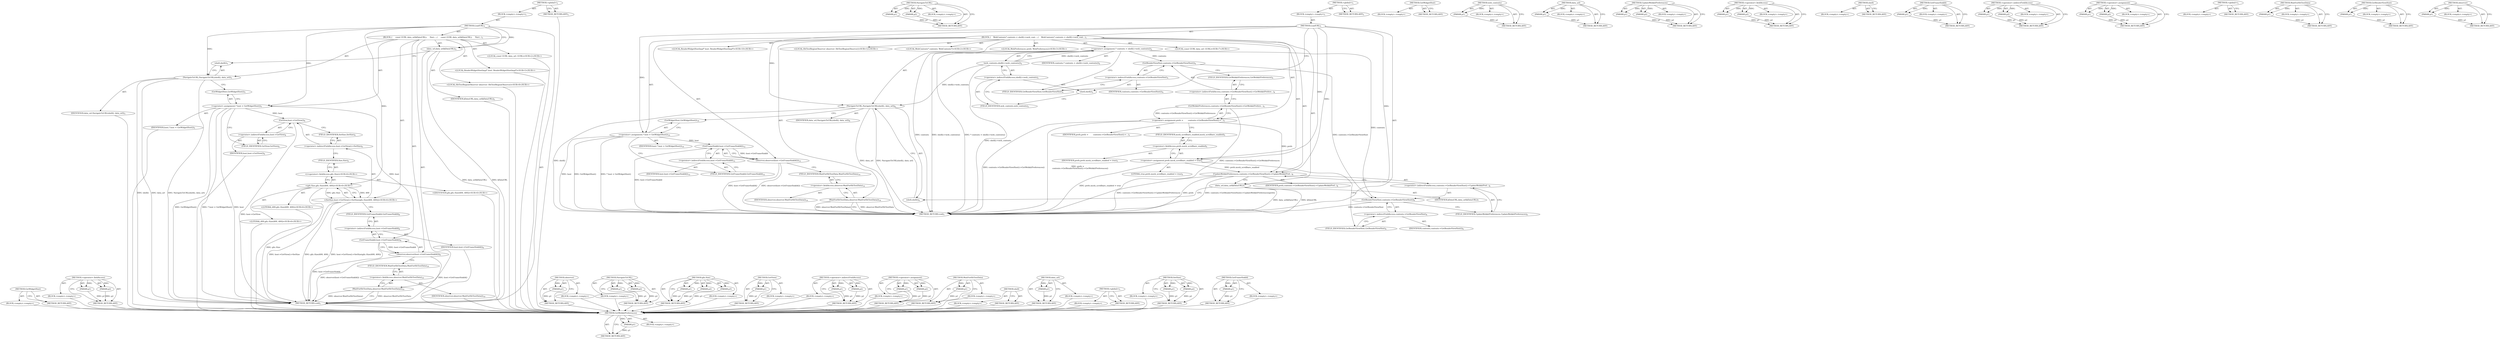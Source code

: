 digraph "GetFrameSinkId" {
vulnerable_104 [label=<(METHOD,GetWebkitPreferences)>];
vulnerable_105 [label=<(PARAM,p1)>];
vulnerable_106 [label=<(BLOCK,&lt;empty&gt;,&lt;empty&gt;)>];
vulnerable_107 [label=<(METHOD_RETURN,ANY)>];
vulnerable_126 [label=<(METHOD,NavigateToURL)>];
vulnerable_127 [label=<(PARAM,p1)>];
vulnerable_128 [label=<(PARAM,p2)>];
vulnerable_129 [label=<(BLOCK,&lt;empty&gt;,&lt;empty&gt;)>];
vulnerable_130 [label=<(METHOD_RETURN,ANY)>];
vulnerable_6 [label=<(METHOD,&lt;global&gt;)<SUB>1</SUB>>];
vulnerable_7 [label=<(BLOCK,&lt;empty&gt;,&lt;empty&gt;)<SUB>1</SUB>>];
vulnerable_8 [label=<(METHOD,LoadURL)<SUB>1</SUB>>];
vulnerable_9 [label=<(BLOCK,{
    WebContents* contents = shell()-&gt;web_cont...,{
    WebContents* contents = shell()-&gt;web_cont...)<SUB>1</SUB>>];
vulnerable_10 [label="<(LOCAL,WebContents* contents: WebContents*)<SUB>2</SUB>>"];
vulnerable_11 [label=<(&lt;operator&gt;.assignment,* contents = shell()-&gt;web_contents())<SUB>2</SUB>>];
vulnerable_12 [label=<(IDENTIFIER,contents,* contents = shell()-&gt;web_contents())<SUB>2</SUB>>];
vulnerable_13 [label=<(web_contents,shell()-&gt;web_contents())<SUB>2</SUB>>];
vulnerable_14 [label=<(&lt;operator&gt;.indirectFieldAccess,shell()-&gt;web_contents)<SUB>2</SUB>>];
vulnerable_15 [label=<(shell,shell())<SUB>2</SUB>>];
vulnerable_16 [label=<(FIELD_IDENTIFIER,web_contents,web_contents)<SUB>2</SUB>>];
vulnerable_17 [label="<(LOCAL,WebPreferences prefs: WebPreferences)<SUB>3</SUB>>"];
vulnerable_18 [label=<(&lt;operator&gt;.assignment,prefs =
        contents-&gt;GetRenderViewHost()-&gt;...)<SUB>3</SUB>>];
vulnerable_19 [label=<(IDENTIFIER,prefs,prefs =
        contents-&gt;GetRenderViewHost()-&gt;...)<SUB>3</SUB>>];
vulnerable_20 [label=<(GetWebkitPreferences,contents-&gt;GetRenderViewHost()-&gt;GetWebkitPrefere...)<SUB>4</SUB>>];
vulnerable_21 [label=<(&lt;operator&gt;.indirectFieldAccess,contents-&gt;GetRenderViewHost()-&gt;GetWebkitPrefere...)<SUB>4</SUB>>];
vulnerable_22 [label=<(GetRenderViewHost,contents-&gt;GetRenderViewHost())<SUB>4</SUB>>];
vulnerable_23 [label=<(&lt;operator&gt;.indirectFieldAccess,contents-&gt;GetRenderViewHost)<SUB>4</SUB>>];
vulnerable_24 [label=<(IDENTIFIER,contents,contents-&gt;GetRenderViewHost())<SUB>4</SUB>>];
vulnerable_25 [label=<(FIELD_IDENTIFIER,GetRenderViewHost,GetRenderViewHost)<SUB>4</SUB>>];
vulnerable_26 [label=<(FIELD_IDENTIFIER,GetWebkitPreferences,GetWebkitPreferences)<SUB>4</SUB>>];
vulnerable_27 [label=<(&lt;operator&gt;.assignment,prefs.mock_scrollbars_enabled = true)<SUB>5</SUB>>];
vulnerable_28 [label=<(&lt;operator&gt;.fieldAccess,prefs.mock_scrollbars_enabled)<SUB>5</SUB>>];
vulnerable_29 [label=<(IDENTIFIER,prefs,prefs.mock_scrollbars_enabled = true)<SUB>5</SUB>>];
vulnerable_30 [label=<(FIELD_IDENTIFIER,mock_scrollbars_enabled,mock_scrollbars_enabled)<SUB>5</SUB>>];
vulnerable_31 [label=<(LITERAL,true,prefs.mock_scrollbars_enabled = true)<SUB>5</SUB>>];
vulnerable_32 [label=<(UpdateWebkitPreferences,contents-&gt;GetRenderViewHost()-&gt;UpdateWebkitPref...)<SUB>6</SUB>>];
vulnerable_33 [label=<(&lt;operator&gt;.indirectFieldAccess,contents-&gt;GetRenderViewHost()-&gt;UpdateWebkitPref...)<SUB>6</SUB>>];
vulnerable_34 [label=<(GetRenderViewHost,contents-&gt;GetRenderViewHost())<SUB>6</SUB>>];
vulnerable_35 [label=<(&lt;operator&gt;.indirectFieldAccess,contents-&gt;GetRenderViewHost)<SUB>6</SUB>>];
vulnerable_36 [label=<(IDENTIFIER,contents,contents-&gt;GetRenderViewHost())<SUB>6</SUB>>];
vulnerable_37 [label=<(FIELD_IDENTIFIER,GetRenderViewHost,GetRenderViewHost)<SUB>6</SUB>>];
vulnerable_38 [label=<(FIELD_IDENTIFIER,UpdateWebkitPreferences,UpdateWebkitPreferences)<SUB>6</SUB>>];
vulnerable_39 [label=<(IDENTIFIER,prefs,contents-&gt;GetRenderViewHost()-&gt;UpdateWebkitPref...)<SUB>6</SUB>>];
vulnerable_40 [label="<(LOCAL,const GURL data_url: GURL)<SUB>7</SUB>>"];
vulnerable_41 [label=<(data_url,data_url(kDataURL))<SUB>7</SUB>>];
vulnerable_42 [label=<(IDENTIFIER,kDataURL,data_url(kDataURL))<SUB>7</SUB>>];
vulnerable_43 [label=<(NavigateToURL,NavigateToURL(shell(), data_url))<SUB>8</SUB>>];
vulnerable_44 [label=<(shell,shell())<SUB>8</SUB>>];
vulnerable_45 [label=<(IDENTIFIER,data_url,NavigateToURL(shell(), data_url))<SUB>8</SUB>>];
vulnerable_46 [label="<(LOCAL,RenderWidgetHostImpl* host: RenderWidgetHostImpl*)<SUB>10</SUB>>"];
vulnerable_47 [label=<(&lt;operator&gt;.assignment,* host = GetWidgetHost())<SUB>10</SUB>>];
vulnerable_48 [label=<(IDENTIFIER,host,* host = GetWidgetHost())<SUB>10</SUB>>];
vulnerable_49 [label=<(GetWidgetHost,GetWidgetHost())<SUB>10</SUB>>];
vulnerable_50 [label="<(LOCAL,HitTestRegionObserver observer: HitTestRegionObserver)<SUB>12</SUB>>"];
vulnerable_51 [label=<(observer,observer(host-&gt;GetFrameSinkId()))<SUB>12</SUB>>];
vulnerable_52 [label=<(GetFrameSinkId,host-&gt;GetFrameSinkId())<SUB>12</SUB>>];
vulnerable_53 [label=<(&lt;operator&gt;.indirectFieldAccess,host-&gt;GetFrameSinkId)<SUB>12</SUB>>];
vulnerable_54 [label=<(IDENTIFIER,host,host-&gt;GetFrameSinkId())<SUB>12</SUB>>];
vulnerable_55 [label=<(FIELD_IDENTIFIER,GetFrameSinkId,GetFrameSinkId)<SUB>12</SUB>>];
vulnerable_56 [label=<(WaitForHitTestData,observer.WaitForHitTestData())<SUB>14</SUB>>];
vulnerable_57 [label=<(&lt;operator&gt;.fieldAccess,observer.WaitForHitTestData)<SUB>14</SUB>>];
vulnerable_58 [label=<(IDENTIFIER,observer,observer.WaitForHitTestData())<SUB>14</SUB>>];
vulnerable_59 [label=<(FIELD_IDENTIFIER,WaitForHitTestData,WaitForHitTestData)<SUB>14</SUB>>];
vulnerable_60 [label=<(METHOD_RETURN,void)<SUB>1</SUB>>];
vulnerable_62 [label=<(METHOD_RETURN,ANY)<SUB>1</SUB>>];
vulnerable_131 [label=<(METHOD,GetWidgetHost)>];
vulnerable_132 [label=<(BLOCK,&lt;empty&gt;,&lt;empty&gt;)>];
vulnerable_133 [label=<(METHOD_RETURN,ANY)>];
vulnerable_92 [label=<(METHOD,web_contents)>];
vulnerable_93 [label=<(PARAM,p1)>];
vulnerable_94 [label=<(BLOCK,&lt;empty&gt;,&lt;empty&gt;)>];
vulnerable_95 [label=<(METHOD_RETURN,ANY)>];
vulnerable_122 [label=<(METHOD,data_url)>];
vulnerable_123 [label=<(PARAM,p1)>];
vulnerable_124 [label=<(BLOCK,&lt;empty&gt;,&lt;empty&gt;)>];
vulnerable_125 [label=<(METHOD_RETURN,ANY)>];
vulnerable_117 [label=<(METHOD,UpdateWebkitPreferences)>];
vulnerable_118 [label=<(PARAM,p1)>];
vulnerable_119 [label=<(PARAM,p2)>];
vulnerable_120 [label=<(BLOCK,&lt;empty&gt;,&lt;empty&gt;)>];
vulnerable_121 [label=<(METHOD_RETURN,ANY)>];
vulnerable_112 [label=<(METHOD,&lt;operator&gt;.fieldAccess)>];
vulnerable_113 [label=<(PARAM,p1)>];
vulnerable_114 [label=<(PARAM,p2)>];
vulnerable_115 [label=<(BLOCK,&lt;empty&gt;,&lt;empty&gt;)>];
vulnerable_116 [label=<(METHOD_RETURN,ANY)>];
vulnerable_101 [label=<(METHOD,shell)>];
vulnerable_102 [label=<(BLOCK,&lt;empty&gt;,&lt;empty&gt;)>];
vulnerable_103 [label=<(METHOD_RETURN,ANY)>];
vulnerable_138 [label=<(METHOD,GetFrameSinkId)>];
vulnerable_139 [label=<(PARAM,p1)>];
vulnerable_140 [label=<(BLOCK,&lt;empty&gt;,&lt;empty&gt;)>];
vulnerable_141 [label=<(METHOD_RETURN,ANY)>];
vulnerable_96 [label=<(METHOD,&lt;operator&gt;.indirectFieldAccess)>];
vulnerable_97 [label=<(PARAM,p1)>];
vulnerable_98 [label=<(PARAM,p2)>];
vulnerable_99 [label=<(BLOCK,&lt;empty&gt;,&lt;empty&gt;)>];
vulnerable_100 [label=<(METHOD_RETURN,ANY)>];
vulnerable_87 [label=<(METHOD,&lt;operator&gt;.assignment)>];
vulnerable_88 [label=<(PARAM,p1)>];
vulnerable_89 [label=<(PARAM,p2)>];
vulnerable_90 [label=<(BLOCK,&lt;empty&gt;,&lt;empty&gt;)>];
vulnerable_91 [label=<(METHOD_RETURN,ANY)>];
vulnerable_81 [label=<(METHOD,&lt;global&gt;)<SUB>1</SUB>>];
vulnerable_82 [label=<(BLOCK,&lt;empty&gt;,&lt;empty&gt;)>];
vulnerable_83 [label=<(METHOD_RETURN,ANY)>];
vulnerable_142 [label=<(METHOD,WaitForHitTestData)>];
vulnerable_143 [label=<(PARAM,p1)>];
vulnerable_144 [label=<(BLOCK,&lt;empty&gt;,&lt;empty&gt;)>];
vulnerable_145 [label=<(METHOD_RETURN,ANY)>];
vulnerable_108 [label=<(METHOD,GetRenderViewHost)>];
vulnerable_109 [label=<(PARAM,p1)>];
vulnerable_110 [label=<(BLOCK,&lt;empty&gt;,&lt;empty&gt;)>];
vulnerable_111 [label=<(METHOD_RETURN,ANY)>];
vulnerable_134 [label=<(METHOD,observer)>];
vulnerable_135 [label=<(PARAM,p1)>];
vulnerable_136 [label=<(BLOCK,&lt;empty&gt;,&lt;empty&gt;)>];
vulnerable_137 [label=<(METHOD_RETURN,ANY)>];
fixed_83 [label=<(METHOD,GetWidgetHost)>];
fixed_84 [label=<(BLOCK,&lt;empty&gt;,&lt;empty&gt;)>];
fixed_85 [label=<(METHOD_RETURN,ANY)>];
fixed_106 [label=<(METHOD,&lt;operator&gt;.fieldAccess)>];
fixed_107 [label=<(PARAM,p1)>];
fixed_108 [label=<(PARAM,p2)>];
fixed_109 [label=<(BLOCK,&lt;empty&gt;,&lt;empty&gt;)>];
fixed_110 [label=<(METHOD_RETURN,ANY)>];
fixed_6 [label=<(METHOD,&lt;global&gt;)<SUB>1</SUB>>];
fixed_7 [label=<(BLOCK,&lt;empty&gt;,&lt;empty&gt;)<SUB>1</SUB>>];
fixed_8 [label=<(METHOD,LoadURL)<SUB>1</SUB>>];
fixed_9 [label=<(BLOCK,{
     const GURL data_url(kDataURL);
     Navi...,{
     const GURL data_url(kDataURL);
     Navi...)<SUB>1</SUB>>];
fixed_10 [label="<(LOCAL,const GURL data_url: GURL)<SUB>2</SUB>>"];
fixed_11 [label=<(data_url,data_url(kDataURL))<SUB>2</SUB>>];
fixed_12 [label=<(IDENTIFIER,kDataURL,data_url(kDataURL))<SUB>2</SUB>>];
fixed_13 [label=<(NavigateToURL,NavigateToURL(shell(), data_url))<SUB>3</SUB>>];
fixed_14 [label=<(shell,shell())<SUB>3</SUB>>];
fixed_15 [label=<(IDENTIFIER,data_url,NavigateToURL(shell(), data_url))<SUB>3</SUB>>];
fixed_16 [label="<(LOCAL,RenderWidgetHostImpl* host: RenderWidgetHostImpl*)<SUB>5</SUB>>"];
fixed_17 [label=<(&lt;operator&gt;.assignment,* host = GetWidgetHost())<SUB>5</SUB>>];
fixed_18 [label=<(IDENTIFIER,host,* host = GetWidgetHost())<SUB>5</SUB>>];
fixed_19 [label=<(GetWidgetHost,GetWidgetHost())<SUB>5</SUB>>];
fixed_20 [label="<(SetSize,host-&gt;GetView()-&gt;SetSize(gfx::Size(400, 400)))<SUB>6</SUB>>"];
fixed_21 [label=<(&lt;operator&gt;.indirectFieldAccess,host-&gt;GetView()-&gt;SetSize)<SUB>6</SUB>>];
fixed_22 [label=<(GetView,host-&gt;GetView())<SUB>6</SUB>>];
fixed_23 [label=<(&lt;operator&gt;.indirectFieldAccess,host-&gt;GetView)<SUB>6</SUB>>];
fixed_24 [label=<(IDENTIFIER,host,host-&gt;GetView())<SUB>6</SUB>>];
fixed_25 [label=<(FIELD_IDENTIFIER,GetView,GetView)<SUB>6</SUB>>];
fixed_26 [label=<(FIELD_IDENTIFIER,SetSize,SetSize)<SUB>6</SUB>>];
fixed_27 [label="<(gfx.Size,gfx::Size(400, 400))<SUB>6</SUB>>"];
fixed_28 [label="<(&lt;operator&gt;.fieldAccess,gfx::Size)<SUB>6</SUB>>"];
fixed_29 [label="<(IDENTIFIER,gfx,gfx::Size(400, 400))<SUB>6</SUB>>"];
fixed_30 [label=<(FIELD_IDENTIFIER,Size,Size)<SUB>6</SUB>>];
fixed_31 [label="<(LITERAL,400,gfx::Size(400, 400))<SUB>6</SUB>>"];
fixed_32 [label="<(LITERAL,400,gfx::Size(400, 400))<SUB>6</SUB>>"];
fixed_33 [label="<(LOCAL,HitTestRegionObserver observer: HitTestRegionObserver)<SUB>8</SUB>>"];
fixed_34 [label=<(observer,observer(host-&gt;GetFrameSinkId()))<SUB>8</SUB>>];
fixed_35 [label=<(GetFrameSinkId,host-&gt;GetFrameSinkId())<SUB>8</SUB>>];
fixed_36 [label=<(&lt;operator&gt;.indirectFieldAccess,host-&gt;GetFrameSinkId)<SUB>8</SUB>>];
fixed_37 [label=<(IDENTIFIER,host,host-&gt;GetFrameSinkId())<SUB>8</SUB>>];
fixed_38 [label=<(FIELD_IDENTIFIER,GetFrameSinkId,GetFrameSinkId)<SUB>8</SUB>>];
fixed_39 [label=<(WaitForHitTestData,observer.WaitForHitTestData())<SUB>10</SUB>>];
fixed_40 [label=<(&lt;operator&gt;.fieldAccess,observer.WaitForHitTestData)<SUB>10</SUB>>];
fixed_41 [label=<(IDENTIFIER,observer,observer.WaitForHitTestData())<SUB>10</SUB>>];
fixed_42 [label=<(FIELD_IDENTIFIER,WaitForHitTestData,WaitForHitTestData)<SUB>10</SUB>>];
fixed_43 [label=<(METHOD_RETURN,void)<SUB>1</SUB>>];
fixed_45 [label=<(METHOD_RETURN,ANY)<SUB>1</SUB>>];
fixed_111 [label=<(METHOD,observer)>];
fixed_112 [label=<(PARAM,p1)>];
fixed_113 [label=<(BLOCK,&lt;empty&gt;,&lt;empty&gt;)>];
fixed_114 [label=<(METHOD_RETURN,ANY)>];
fixed_70 [label=<(METHOD,NavigateToURL)>];
fixed_71 [label=<(PARAM,p1)>];
fixed_72 [label=<(PARAM,p2)>];
fixed_73 [label=<(BLOCK,&lt;empty&gt;,&lt;empty&gt;)>];
fixed_74 [label=<(METHOD_RETURN,ANY)>];
fixed_100 [label=<(METHOD,gfx.Size)>];
fixed_101 [label=<(PARAM,p1)>];
fixed_102 [label=<(PARAM,p2)>];
fixed_103 [label=<(PARAM,p3)>];
fixed_104 [label=<(BLOCK,&lt;empty&gt;,&lt;empty&gt;)>];
fixed_105 [label=<(METHOD_RETURN,ANY)>];
fixed_96 [label=<(METHOD,GetView)>];
fixed_97 [label=<(PARAM,p1)>];
fixed_98 [label=<(BLOCK,&lt;empty&gt;,&lt;empty&gt;)>];
fixed_99 [label=<(METHOD_RETURN,ANY)>];
fixed_91 [label=<(METHOD,&lt;operator&gt;.indirectFieldAccess)>];
fixed_92 [label=<(PARAM,p1)>];
fixed_93 [label=<(PARAM,p2)>];
fixed_94 [label=<(BLOCK,&lt;empty&gt;,&lt;empty&gt;)>];
fixed_95 [label=<(METHOD_RETURN,ANY)>];
fixed_78 [label=<(METHOD,&lt;operator&gt;.assignment)>];
fixed_79 [label=<(PARAM,p1)>];
fixed_80 [label=<(PARAM,p2)>];
fixed_81 [label=<(BLOCK,&lt;empty&gt;,&lt;empty&gt;)>];
fixed_82 [label=<(METHOD_RETURN,ANY)>];
fixed_119 [label=<(METHOD,WaitForHitTestData)>];
fixed_120 [label=<(PARAM,p1)>];
fixed_121 [label=<(BLOCK,&lt;empty&gt;,&lt;empty&gt;)>];
fixed_122 [label=<(METHOD_RETURN,ANY)>];
fixed_75 [label=<(METHOD,shell)>];
fixed_76 [label=<(BLOCK,&lt;empty&gt;,&lt;empty&gt;)>];
fixed_77 [label=<(METHOD_RETURN,ANY)>];
fixed_66 [label=<(METHOD,data_url)>];
fixed_67 [label=<(PARAM,p1)>];
fixed_68 [label=<(BLOCK,&lt;empty&gt;,&lt;empty&gt;)>];
fixed_69 [label=<(METHOD_RETURN,ANY)>];
fixed_60 [label=<(METHOD,&lt;global&gt;)<SUB>1</SUB>>];
fixed_61 [label=<(BLOCK,&lt;empty&gt;,&lt;empty&gt;)>];
fixed_62 [label=<(METHOD_RETURN,ANY)>];
fixed_86 [label=<(METHOD,SetSize)>];
fixed_87 [label=<(PARAM,p1)>];
fixed_88 [label=<(PARAM,p2)>];
fixed_89 [label=<(BLOCK,&lt;empty&gt;,&lt;empty&gt;)>];
fixed_90 [label=<(METHOD_RETURN,ANY)>];
fixed_115 [label=<(METHOD,GetFrameSinkId)>];
fixed_116 [label=<(PARAM,p1)>];
fixed_117 [label=<(BLOCK,&lt;empty&gt;,&lt;empty&gt;)>];
fixed_118 [label=<(METHOD_RETURN,ANY)>];
vulnerable_104 -> vulnerable_105  [key=0, label="AST: "];
vulnerable_104 -> vulnerable_105  [key=1, label="DDG: "];
vulnerable_104 -> vulnerable_106  [key=0, label="AST: "];
vulnerable_104 -> vulnerable_107  [key=0, label="AST: "];
vulnerable_104 -> vulnerable_107  [key=1, label="CFG: "];
vulnerable_105 -> vulnerable_107  [key=0, label="DDG: p1"];
vulnerable_126 -> vulnerable_127  [key=0, label="AST: "];
vulnerable_126 -> vulnerable_127  [key=1, label="DDG: "];
vulnerable_126 -> vulnerable_129  [key=0, label="AST: "];
vulnerable_126 -> vulnerable_128  [key=0, label="AST: "];
vulnerable_126 -> vulnerable_128  [key=1, label="DDG: "];
vulnerable_126 -> vulnerable_130  [key=0, label="AST: "];
vulnerable_126 -> vulnerable_130  [key=1, label="CFG: "];
vulnerable_127 -> vulnerable_130  [key=0, label="DDG: p1"];
vulnerable_128 -> vulnerable_130  [key=0, label="DDG: p2"];
vulnerable_6 -> vulnerable_7  [key=0, label="AST: "];
vulnerable_6 -> vulnerable_62  [key=0, label="AST: "];
vulnerable_6 -> vulnerable_62  [key=1, label="CFG: "];
vulnerable_7 -> vulnerable_8  [key=0, label="AST: "];
vulnerable_8 -> vulnerable_9  [key=0, label="AST: "];
vulnerable_8 -> vulnerable_60  [key=0, label="AST: "];
vulnerable_8 -> vulnerable_15  [key=0, label="CFG: "];
vulnerable_8 -> vulnerable_27  [key=0, label="DDG: "];
vulnerable_8 -> vulnerable_47  [key=0, label="DDG: "];
vulnerable_8 -> vulnerable_32  [key=0, label="DDG: "];
vulnerable_8 -> vulnerable_41  [key=0, label="DDG: "];
vulnerable_8 -> vulnerable_43  [key=0, label="DDG: "];
vulnerable_9 -> vulnerable_10  [key=0, label="AST: "];
vulnerable_9 -> vulnerable_11  [key=0, label="AST: "];
vulnerable_9 -> vulnerable_17  [key=0, label="AST: "];
vulnerable_9 -> vulnerable_18  [key=0, label="AST: "];
vulnerable_9 -> vulnerable_27  [key=0, label="AST: "];
vulnerable_9 -> vulnerable_32  [key=0, label="AST: "];
vulnerable_9 -> vulnerable_40  [key=0, label="AST: "];
vulnerable_9 -> vulnerable_41  [key=0, label="AST: "];
vulnerable_9 -> vulnerable_43  [key=0, label="AST: "];
vulnerable_9 -> vulnerable_46  [key=0, label="AST: "];
vulnerable_9 -> vulnerable_47  [key=0, label="AST: "];
vulnerable_9 -> vulnerable_50  [key=0, label="AST: "];
vulnerable_9 -> vulnerable_51  [key=0, label="AST: "];
vulnerable_9 -> vulnerable_56  [key=0, label="AST: "];
vulnerable_11 -> vulnerable_12  [key=0, label="AST: "];
vulnerable_11 -> vulnerable_13  [key=0, label="AST: "];
vulnerable_11 -> vulnerable_25  [key=0, label="CFG: "];
vulnerable_11 -> vulnerable_60  [key=0, label="DDG: contents"];
vulnerable_11 -> vulnerable_60  [key=1, label="DDG: shell()-&gt;web_contents()"];
vulnerable_11 -> vulnerable_60  [key=2, label="DDG: * contents = shell()-&gt;web_contents()"];
vulnerable_11 -> vulnerable_34  [key=0, label="DDG: contents"];
vulnerable_11 -> vulnerable_22  [key=0, label="DDG: contents"];
vulnerable_13 -> vulnerable_14  [key=0, label="AST: "];
vulnerable_13 -> vulnerable_11  [key=0, label="CFG: "];
vulnerable_13 -> vulnerable_11  [key=1, label="DDG: shell()-&gt;web_contents"];
vulnerable_13 -> vulnerable_60  [key=0, label="DDG: shell()-&gt;web_contents"];
vulnerable_13 -> vulnerable_43  [key=0, label="DDG: shell()-&gt;web_contents"];
vulnerable_14 -> vulnerable_15  [key=0, label="AST: "];
vulnerable_14 -> vulnerable_16  [key=0, label="AST: "];
vulnerable_14 -> vulnerable_13  [key=0, label="CFG: "];
vulnerable_15 -> vulnerable_16  [key=0, label="CFG: "];
vulnerable_16 -> vulnerable_14  [key=0, label="CFG: "];
vulnerable_18 -> vulnerable_19  [key=0, label="AST: "];
vulnerable_18 -> vulnerable_20  [key=0, label="AST: "];
vulnerable_18 -> vulnerable_30  [key=0, label="CFG: "];
vulnerable_18 -> vulnerable_60  [key=0, label="DDG: contents-&gt;GetRenderViewHost()-&gt;GetWebkitPreferences()"];
vulnerable_18 -> vulnerable_60  [key=1, label="DDG: prefs =
        contents-&gt;GetRenderViewHost()-&gt;GetWebkitPreferences()"];
vulnerable_18 -> vulnerable_32  [key=0, label="DDG: prefs"];
vulnerable_20 -> vulnerable_21  [key=0, label="AST: "];
vulnerable_20 -> vulnerable_18  [key=0, label="CFG: "];
vulnerable_20 -> vulnerable_18  [key=1, label="DDG: contents-&gt;GetRenderViewHost()-&gt;GetWebkitPreferences"];
vulnerable_20 -> vulnerable_60  [key=0, label="DDG: contents-&gt;GetRenderViewHost()-&gt;GetWebkitPreferences"];
vulnerable_21 -> vulnerable_22  [key=0, label="AST: "];
vulnerable_21 -> vulnerable_26  [key=0, label="AST: "];
vulnerable_21 -> vulnerable_20  [key=0, label="CFG: "];
vulnerable_22 -> vulnerable_23  [key=0, label="AST: "];
vulnerable_22 -> vulnerable_26  [key=0, label="CFG: "];
vulnerable_22 -> vulnerable_34  [key=0, label="DDG: contents-&gt;GetRenderViewHost"];
vulnerable_23 -> vulnerable_24  [key=0, label="AST: "];
vulnerable_23 -> vulnerable_25  [key=0, label="AST: "];
vulnerable_23 -> vulnerable_22  [key=0, label="CFG: "];
vulnerable_25 -> vulnerable_23  [key=0, label="CFG: "];
vulnerable_26 -> vulnerable_21  [key=0, label="CFG: "];
vulnerable_27 -> vulnerable_28  [key=0, label="AST: "];
vulnerable_27 -> vulnerable_31  [key=0, label="AST: "];
vulnerable_27 -> vulnerable_37  [key=0, label="CFG: "];
vulnerable_27 -> vulnerable_60  [key=0, label="DDG: prefs.mock_scrollbars_enabled = true"];
vulnerable_27 -> vulnerable_32  [key=0, label="DDG: prefs.mock_scrollbars_enabled"];
vulnerable_28 -> vulnerable_29  [key=0, label="AST: "];
vulnerable_28 -> vulnerable_30  [key=0, label="AST: "];
vulnerable_28 -> vulnerable_27  [key=0, label="CFG: "];
vulnerable_30 -> vulnerable_28  [key=0, label="CFG: "];
vulnerable_32 -> vulnerable_33  [key=0, label="AST: "];
vulnerable_32 -> vulnerable_39  [key=0, label="AST: "];
vulnerable_32 -> vulnerable_41  [key=0, label="CFG: "];
vulnerable_32 -> vulnerable_60  [key=0, label="DDG: contents-&gt;GetRenderViewHost()-&gt;UpdateWebkitPreferences"];
vulnerable_32 -> vulnerable_60  [key=1, label="DDG: prefs"];
vulnerable_32 -> vulnerable_60  [key=2, label="DDG: contents-&gt;GetRenderViewHost()-&gt;UpdateWebkitPreferences(prefs)"];
vulnerable_33 -> vulnerable_34  [key=0, label="AST: "];
vulnerable_33 -> vulnerable_38  [key=0, label="AST: "];
vulnerable_33 -> vulnerable_32  [key=0, label="CFG: "];
vulnerable_34 -> vulnerable_35  [key=0, label="AST: "];
vulnerable_34 -> vulnerable_38  [key=0, label="CFG: "];
vulnerable_34 -> vulnerable_60  [key=0, label="DDG: contents-&gt;GetRenderViewHost"];
vulnerable_35 -> vulnerable_36  [key=0, label="AST: "];
vulnerable_35 -> vulnerable_37  [key=0, label="AST: "];
vulnerable_35 -> vulnerable_34  [key=0, label="CFG: "];
vulnerable_37 -> vulnerable_35  [key=0, label="CFG: "];
vulnerable_38 -> vulnerable_33  [key=0, label="CFG: "];
vulnerable_41 -> vulnerable_42  [key=0, label="AST: "];
vulnerable_41 -> vulnerable_44  [key=0, label="CFG: "];
vulnerable_41 -> vulnerable_60  [key=0, label="DDG: data_url(kDataURL)"];
vulnerable_41 -> vulnerable_60  [key=1, label="DDG: kDataURL"];
vulnerable_43 -> vulnerable_44  [key=0, label="AST: "];
vulnerable_43 -> vulnerable_45  [key=0, label="AST: "];
vulnerable_43 -> vulnerable_49  [key=0, label="CFG: "];
vulnerable_43 -> vulnerable_60  [key=0, label="DDG: shell()"];
vulnerable_43 -> vulnerable_60  [key=1, label="DDG: data_url"];
vulnerable_43 -> vulnerable_60  [key=2, label="DDG: NavigateToURL(shell(), data_url)"];
vulnerable_44 -> vulnerable_43  [key=0, label="CFG: "];
vulnerable_47 -> vulnerable_48  [key=0, label="AST: "];
vulnerable_47 -> vulnerable_49  [key=0, label="AST: "];
vulnerable_47 -> vulnerable_55  [key=0, label="CFG: "];
vulnerable_47 -> vulnerable_60  [key=0, label="DDG: host"];
vulnerable_47 -> vulnerable_60  [key=1, label="DDG: GetWidgetHost()"];
vulnerable_47 -> vulnerable_60  [key=2, label="DDG: * host = GetWidgetHost()"];
vulnerable_47 -> vulnerable_52  [key=0, label="DDG: host"];
vulnerable_49 -> vulnerable_47  [key=0, label="CFG: "];
vulnerable_51 -> vulnerable_52  [key=0, label="AST: "];
vulnerable_51 -> vulnerable_59  [key=0, label="CFG: "];
vulnerable_51 -> vulnerable_60  [key=0, label="DDG: host-&gt;GetFrameSinkId()"];
vulnerable_51 -> vulnerable_60  [key=1, label="DDG: observer(host-&gt;GetFrameSinkId())"];
vulnerable_52 -> vulnerable_53  [key=0, label="AST: "];
vulnerable_52 -> vulnerable_51  [key=0, label="CFG: "];
vulnerable_52 -> vulnerable_51  [key=1, label="DDG: host-&gt;GetFrameSinkId"];
vulnerable_52 -> vulnerable_60  [key=0, label="DDG: host-&gt;GetFrameSinkId"];
vulnerable_53 -> vulnerable_54  [key=0, label="AST: "];
vulnerable_53 -> vulnerable_55  [key=0, label="AST: "];
vulnerable_53 -> vulnerable_52  [key=0, label="CFG: "];
vulnerable_55 -> vulnerable_53  [key=0, label="CFG: "];
vulnerable_56 -> vulnerable_57  [key=0, label="AST: "];
vulnerable_56 -> vulnerable_60  [key=0, label="CFG: "];
vulnerable_56 -> vulnerable_60  [key=1, label="DDG: observer.WaitForHitTestData"];
vulnerable_56 -> vulnerable_60  [key=2, label="DDG: observer.WaitForHitTestData()"];
vulnerable_57 -> vulnerable_58  [key=0, label="AST: "];
vulnerable_57 -> vulnerable_59  [key=0, label="AST: "];
vulnerable_57 -> vulnerable_56  [key=0, label="CFG: "];
vulnerable_59 -> vulnerable_57  [key=0, label="CFG: "];
vulnerable_131 -> vulnerable_132  [key=0, label="AST: "];
vulnerable_131 -> vulnerable_133  [key=0, label="AST: "];
vulnerable_131 -> vulnerable_133  [key=1, label="CFG: "];
vulnerable_92 -> vulnerable_93  [key=0, label="AST: "];
vulnerable_92 -> vulnerable_93  [key=1, label="DDG: "];
vulnerable_92 -> vulnerable_94  [key=0, label="AST: "];
vulnerable_92 -> vulnerable_95  [key=0, label="AST: "];
vulnerable_92 -> vulnerable_95  [key=1, label="CFG: "];
vulnerable_93 -> vulnerable_95  [key=0, label="DDG: p1"];
vulnerable_122 -> vulnerable_123  [key=0, label="AST: "];
vulnerable_122 -> vulnerable_123  [key=1, label="DDG: "];
vulnerable_122 -> vulnerable_124  [key=0, label="AST: "];
vulnerable_122 -> vulnerable_125  [key=0, label="AST: "];
vulnerable_122 -> vulnerable_125  [key=1, label="CFG: "];
vulnerable_123 -> vulnerable_125  [key=0, label="DDG: p1"];
vulnerable_117 -> vulnerable_118  [key=0, label="AST: "];
vulnerable_117 -> vulnerable_118  [key=1, label="DDG: "];
vulnerable_117 -> vulnerable_120  [key=0, label="AST: "];
vulnerable_117 -> vulnerable_119  [key=0, label="AST: "];
vulnerable_117 -> vulnerable_119  [key=1, label="DDG: "];
vulnerable_117 -> vulnerable_121  [key=0, label="AST: "];
vulnerable_117 -> vulnerable_121  [key=1, label="CFG: "];
vulnerable_118 -> vulnerable_121  [key=0, label="DDG: p1"];
vulnerable_119 -> vulnerable_121  [key=0, label="DDG: p2"];
vulnerable_112 -> vulnerable_113  [key=0, label="AST: "];
vulnerable_112 -> vulnerable_113  [key=1, label="DDG: "];
vulnerable_112 -> vulnerable_115  [key=0, label="AST: "];
vulnerable_112 -> vulnerable_114  [key=0, label="AST: "];
vulnerable_112 -> vulnerable_114  [key=1, label="DDG: "];
vulnerable_112 -> vulnerable_116  [key=0, label="AST: "];
vulnerable_112 -> vulnerable_116  [key=1, label="CFG: "];
vulnerable_113 -> vulnerable_116  [key=0, label="DDG: p1"];
vulnerable_114 -> vulnerable_116  [key=0, label="DDG: p2"];
vulnerable_101 -> vulnerable_102  [key=0, label="AST: "];
vulnerable_101 -> vulnerable_103  [key=0, label="AST: "];
vulnerable_101 -> vulnerable_103  [key=1, label="CFG: "];
vulnerable_138 -> vulnerable_139  [key=0, label="AST: "];
vulnerable_138 -> vulnerable_139  [key=1, label="DDG: "];
vulnerable_138 -> vulnerable_140  [key=0, label="AST: "];
vulnerable_138 -> vulnerable_141  [key=0, label="AST: "];
vulnerable_138 -> vulnerable_141  [key=1, label="CFG: "];
vulnerable_139 -> vulnerable_141  [key=0, label="DDG: p1"];
vulnerable_96 -> vulnerable_97  [key=0, label="AST: "];
vulnerable_96 -> vulnerable_97  [key=1, label="DDG: "];
vulnerable_96 -> vulnerable_99  [key=0, label="AST: "];
vulnerable_96 -> vulnerable_98  [key=0, label="AST: "];
vulnerable_96 -> vulnerable_98  [key=1, label="DDG: "];
vulnerable_96 -> vulnerable_100  [key=0, label="AST: "];
vulnerable_96 -> vulnerable_100  [key=1, label="CFG: "];
vulnerable_97 -> vulnerable_100  [key=0, label="DDG: p1"];
vulnerable_98 -> vulnerable_100  [key=0, label="DDG: p2"];
vulnerable_87 -> vulnerable_88  [key=0, label="AST: "];
vulnerable_87 -> vulnerable_88  [key=1, label="DDG: "];
vulnerable_87 -> vulnerable_90  [key=0, label="AST: "];
vulnerable_87 -> vulnerable_89  [key=0, label="AST: "];
vulnerable_87 -> vulnerable_89  [key=1, label="DDG: "];
vulnerable_87 -> vulnerable_91  [key=0, label="AST: "];
vulnerable_87 -> vulnerable_91  [key=1, label="CFG: "];
vulnerable_88 -> vulnerable_91  [key=0, label="DDG: p1"];
vulnerable_89 -> vulnerable_91  [key=0, label="DDG: p2"];
vulnerable_81 -> vulnerable_82  [key=0, label="AST: "];
vulnerable_81 -> vulnerable_83  [key=0, label="AST: "];
vulnerable_81 -> vulnerable_83  [key=1, label="CFG: "];
vulnerable_142 -> vulnerable_143  [key=0, label="AST: "];
vulnerable_142 -> vulnerable_143  [key=1, label="DDG: "];
vulnerable_142 -> vulnerable_144  [key=0, label="AST: "];
vulnerable_142 -> vulnerable_145  [key=0, label="AST: "];
vulnerable_142 -> vulnerable_145  [key=1, label="CFG: "];
vulnerable_143 -> vulnerable_145  [key=0, label="DDG: p1"];
vulnerable_108 -> vulnerable_109  [key=0, label="AST: "];
vulnerable_108 -> vulnerable_109  [key=1, label="DDG: "];
vulnerable_108 -> vulnerable_110  [key=0, label="AST: "];
vulnerable_108 -> vulnerable_111  [key=0, label="AST: "];
vulnerable_108 -> vulnerable_111  [key=1, label="CFG: "];
vulnerable_109 -> vulnerable_111  [key=0, label="DDG: p1"];
vulnerable_134 -> vulnerable_135  [key=0, label="AST: "];
vulnerable_134 -> vulnerable_135  [key=1, label="DDG: "];
vulnerable_134 -> vulnerable_136  [key=0, label="AST: "];
vulnerable_134 -> vulnerable_137  [key=0, label="AST: "];
vulnerable_134 -> vulnerable_137  [key=1, label="CFG: "];
vulnerable_135 -> vulnerable_137  [key=0, label="DDG: p1"];
fixed_83 -> fixed_84  [key=0, label="AST: "];
fixed_83 -> fixed_85  [key=0, label="AST: "];
fixed_83 -> fixed_85  [key=1, label="CFG: "];
fixed_84 -> vulnerable_104  [key=0];
fixed_85 -> vulnerable_104  [key=0];
fixed_106 -> fixed_107  [key=0, label="AST: "];
fixed_106 -> fixed_107  [key=1, label="DDG: "];
fixed_106 -> fixed_109  [key=0, label="AST: "];
fixed_106 -> fixed_108  [key=0, label="AST: "];
fixed_106 -> fixed_108  [key=1, label="DDG: "];
fixed_106 -> fixed_110  [key=0, label="AST: "];
fixed_106 -> fixed_110  [key=1, label="CFG: "];
fixed_107 -> fixed_110  [key=0, label="DDG: p1"];
fixed_108 -> fixed_110  [key=0, label="DDG: p2"];
fixed_109 -> vulnerable_104  [key=0];
fixed_110 -> vulnerable_104  [key=0];
fixed_6 -> fixed_7  [key=0, label="AST: "];
fixed_6 -> fixed_45  [key=0, label="AST: "];
fixed_6 -> fixed_45  [key=1, label="CFG: "];
fixed_7 -> fixed_8  [key=0, label="AST: "];
fixed_8 -> fixed_9  [key=0, label="AST: "];
fixed_8 -> fixed_43  [key=0, label="AST: "];
fixed_8 -> fixed_11  [key=0, label="CFG: "];
fixed_8 -> fixed_11  [key=1, label="DDG: "];
fixed_8 -> fixed_17  [key=0, label="DDG: "];
fixed_8 -> fixed_13  [key=0, label="DDG: "];
fixed_8 -> fixed_27  [key=0, label="DDG: "];
fixed_9 -> fixed_10  [key=0, label="AST: "];
fixed_9 -> fixed_11  [key=0, label="AST: "];
fixed_9 -> fixed_13  [key=0, label="AST: "];
fixed_9 -> fixed_16  [key=0, label="AST: "];
fixed_9 -> fixed_17  [key=0, label="AST: "];
fixed_9 -> fixed_20  [key=0, label="AST: "];
fixed_9 -> fixed_33  [key=0, label="AST: "];
fixed_9 -> fixed_34  [key=0, label="AST: "];
fixed_9 -> fixed_39  [key=0, label="AST: "];
fixed_10 -> vulnerable_104  [key=0];
fixed_11 -> fixed_12  [key=0, label="AST: "];
fixed_11 -> fixed_14  [key=0, label="CFG: "];
fixed_11 -> fixed_43  [key=0, label="DDG: data_url(kDataURL)"];
fixed_11 -> fixed_43  [key=1, label="DDG: kDataURL"];
fixed_12 -> vulnerable_104  [key=0];
fixed_13 -> fixed_14  [key=0, label="AST: "];
fixed_13 -> fixed_15  [key=0, label="AST: "];
fixed_13 -> fixed_19  [key=0, label="CFG: "];
fixed_13 -> fixed_43  [key=0, label="DDG: shell()"];
fixed_13 -> fixed_43  [key=1, label="DDG: data_url"];
fixed_13 -> fixed_43  [key=2, label="DDG: NavigateToURL(shell(), data_url)"];
fixed_14 -> fixed_13  [key=0, label="CFG: "];
fixed_15 -> vulnerable_104  [key=0];
fixed_16 -> vulnerable_104  [key=0];
fixed_17 -> fixed_18  [key=0, label="AST: "];
fixed_17 -> fixed_19  [key=0, label="AST: "];
fixed_17 -> fixed_25  [key=0, label="CFG: "];
fixed_17 -> fixed_43  [key=0, label="DDG: host"];
fixed_17 -> fixed_43  [key=1, label="DDG: GetWidgetHost()"];
fixed_17 -> fixed_43  [key=2, label="DDG: * host = GetWidgetHost()"];
fixed_17 -> fixed_35  [key=0, label="DDG: host"];
fixed_17 -> fixed_22  [key=0, label="DDG: host"];
fixed_18 -> vulnerable_104  [key=0];
fixed_19 -> fixed_17  [key=0, label="CFG: "];
fixed_20 -> fixed_21  [key=0, label="AST: "];
fixed_20 -> fixed_27  [key=0, label="AST: "];
fixed_20 -> fixed_38  [key=0, label="CFG: "];
fixed_20 -> fixed_43  [key=0, label="DDG: host-&gt;GetView()-&gt;SetSize"];
fixed_20 -> fixed_43  [key=1, label="DDG: gfx::Size(400, 400)"];
fixed_20 -> fixed_43  [key=2, label="DDG: host-&gt;GetView()-&gt;SetSize(gfx::Size(400, 400))"];
fixed_21 -> fixed_22  [key=0, label="AST: "];
fixed_21 -> fixed_26  [key=0, label="AST: "];
fixed_21 -> fixed_30  [key=0, label="CFG: "];
fixed_22 -> fixed_23  [key=0, label="AST: "];
fixed_22 -> fixed_26  [key=0, label="CFG: "];
fixed_22 -> fixed_43  [key=0, label="DDG: host-&gt;GetView"];
fixed_23 -> fixed_24  [key=0, label="AST: "];
fixed_23 -> fixed_25  [key=0, label="AST: "];
fixed_23 -> fixed_22  [key=0, label="CFG: "];
fixed_24 -> vulnerable_104  [key=0];
fixed_25 -> fixed_23  [key=0, label="CFG: "];
fixed_26 -> fixed_21  [key=0, label="CFG: "];
fixed_27 -> fixed_28  [key=0, label="AST: "];
fixed_27 -> fixed_31  [key=0, label="AST: "];
fixed_27 -> fixed_32  [key=0, label="AST: "];
fixed_27 -> fixed_20  [key=0, label="CFG: "];
fixed_27 -> fixed_20  [key=1, label="DDG: gfx::Size"];
fixed_27 -> fixed_20  [key=2, label="DDG: 400"];
fixed_27 -> fixed_43  [key=0, label="DDG: gfx::Size"];
fixed_28 -> fixed_29  [key=0, label="AST: "];
fixed_28 -> fixed_30  [key=0, label="AST: "];
fixed_28 -> fixed_27  [key=0, label="CFG: "];
fixed_29 -> vulnerable_104  [key=0];
fixed_30 -> fixed_28  [key=0, label="CFG: "];
fixed_31 -> vulnerable_104  [key=0];
fixed_32 -> vulnerable_104  [key=0];
fixed_33 -> vulnerable_104  [key=0];
fixed_34 -> fixed_35  [key=0, label="AST: "];
fixed_34 -> fixed_42  [key=0, label="CFG: "];
fixed_34 -> fixed_43  [key=0, label="DDG: host-&gt;GetFrameSinkId()"];
fixed_34 -> fixed_43  [key=1, label="DDG: observer(host-&gt;GetFrameSinkId())"];
fixed_35 -> fixed_36  [key=0, label="AST: "];
fixed_35 -> fixed_34  [key=0, label="CFG: "];
fixed_35 -> fixed_34  [key=1, label="DDG: host-&gt;GetFrameSinkId"];
fixed_35 -> fixed_43  [key=0, label="DDG: host-&gt;GetFrameSinkId"];
fixed_36 -> fixed_37  [key=0, label="AST: "];
fixed_36 -> fixed_38  [key=0, label="AST: "];
fixed_36 -> fixed_35  [key=0, label="CFG: "];
fixed_37 -> vulnerable_104  [key=0];
fixed_38 -> fixed_36  [key=0, label="CFG: "];
fixed_39 -> fixed_40  [key=0, label="AST: "];
fixed_39 -> fixed_43  [key=0, label="CFG: "];
fixed_39 -> fixed_43  [key=1, label="DDG: observer.WaitForHitTestData"];
fixed_39 -> fixed_43  [key=2, label="DDG: observer.WaitForHitTestData()"];
fixed_40 -> fixed_41  [key=0, label="AST: "];
fixed_40 -> fixed_42  [key=0, label="AST: "];
fixed_40 -> fixed_39  [key=0, label="CFG: "];
fixed_41 -> vulnerable_104  [key=0];
fixed_42 -> fixed_40  [key=0, label="CFG: "];
fixed_43 -> vulnerable_104  [key=0];
fixed_45 -> vulnerable_104  [key=0];
fixed_111 -> fixed_112  [key=0, label="AST: "];
fixed_111 -> fixed_112  [key=1, label="DDG: "];
fixed_111 -> fixed_113  [key=0, label="AST: "];
fixed_111 -> fixed_114  [key=0, label="AST: "];
fixed_111 -> fixed_114  [key=1, label="CFG: "];
fixed_112 -> fixed_114  [key=0, label="DDG: p1"];
fixed_113 -> vulnerable_104  [key=0];
fixed_114 -> vulnerable_104  [key=0];
fixed_70 -> fixed_71  [key=0, label="AST: "];
fixed_70 -> fixed_71  [key=1, label="DDG: "];
fixed_70 -> fixed_73  [key=0, label="AST: "];
fixed_70 -> fixed_72  [key=0, label="AST: "];
fixed_70 -> fixed_72  [key=1, label="DDG: "];
fixed_70 -> fixed_74  [key=0, label="AST: "];
fixed_70 -> fixed_74  [key=1, label="CFG: "];
fixed_71 -> fixed_74  [key=0, label="DDG: p1"];
fixed_72 -> fixed_74  [key=0, label="DDG: p2"];
fixed_73 -> vulnerable_104  [key=0];
fixed_74 -> vulnerable_104  [key=0];
fixed_100 -> fixed_101  [key=0, label="AST: "];
fixed_100 -> fixed_101  [key=1, label="DDG: "];
fixed_100 -> fixed_104  [key=0, label="AST: "];
fixed_100 -> fixed_102  [key=0, label="AST: "];
fixed_100 -> fixed_102  [key=1, label="DDG: "];
fixed_100 -> fixed_105  [key=0, label="AST: "];
fixed_100 -> fixed_105  [key=1, label="CFG: "];
fixed_100 -> fixed_103  [key=0, label="AST: "];
fixed_100 -> fixed_103  [key=1, label="DDG: "];
fixed_101 -> fixed_105  [key=0, label="DDG: p1"];
fixed_102 -> fixed_105  [key=0, label="DDG: p2"];
fixed_103 -> fixed_105  [key=0, label="DDG: p3"];
fixed_104 -> vulnerable_104  [key=0];
fixed_105 -> vulnerable_104  [key=0];
fixed_96 -> fixed_97  [key=0, label="AST: "];
fixed_96 -> fixed_97  [key=1, label="DDG: "];
fixed_96 -> fixed_98  [key=0, label="AST: "];
fixed_96 -> fixed_99  [key=0, label="AST: "];
fixed_96 -> fixed_99  [key=1, label="CFG: "];
fixed_97 -> fixed_99  [key=0, label="DDG: p1"];
fixed_98 -> vulnerable_104  [key=0];
fixed_99 -> vulnerable_104  [key=0];
fixed_91 -> fixed_92  [key=0, label="AST: "];
fixed_91 -> fixed_92  [key=1, label="DDG: "];
fixed_91 -> fixed_94  [key=0, label="AST: "];
fixed_91 -> fixed_93  [key=0, label="AST: "];
fixed_91 -> fixed_93  [key=1, label="DDG: "];
fixed_91 -> fixed_95  [key=0, label="AST: "];
fixed_91 -> fixed_95  [key=1, label="CFG: "];
fixed_92 -> fixed_95  [key=0, label="DDG: p1"];
fixed_93 -> fixed_95  [key=0, label="DDG: p2"];
fixed_94 -> vulnerable_104  [key=0];
fixed_95 -> vulnerable_104  [key=0];
fixed_78 -> fixed_79  [key=0, label="AST: "];
fixed_78 -> fixed_79  [key=1, label="DDG: "];
fixed_78 -> fixed_81  [key=0, label="AST: "];
fixed_78 -> fixed_80  [key=0, label="AST: "];
fixed_78 -> fixed_80  [key=1, label="DDG: "];
fixed_78 -> fixed_82  [key=0, label="AST: "];
fixed_78 -> fixed_82  [key=1, label="CFG: "];
fixed_79 -> fixed_82  [key=0, label="DDG: p1"];
fixed_80 -> fixed_82  [key=0, label="DDG: p2"];
fixed_81 -> vulnerable_104  [key=0];
fixed_82 -> vulnerable_104  [key=0];
fixed_119 -> fixed_120  [key=0, label="AST: "];
fixed_119 -> fixed_120  [key=1, label="DDG: "];
fixed_119 -> fixed_121  [key=0, label="AST: "];
fixed_119 -> fixed_122  [key=0, label="AST: "];
fixed_119 -> fixed_122  [key=1, label="CFG: "];
fixed_120 -> fixed_122  [key=0, label="DDG: p1"];
fixed_121 -> vulnerable_104  [key=0];
fixed_122 -> vulnerable_104  [key=0];
fixed_75 -> fixed_76  [key=0, label="AST: "];
fixed_75 -> fixed_77  [key=0, label="AST: "];
fixed_75 -> fixed_77  [key=1, label="CFG: "];
fixed_76 -> vulnerable_104  [key=0];
fixed_77 -> vulnerable_104  [key=0];
fixed_66 -> fixed_67  [key=0, label="AST: "];
fixed_66 -> fixed_67  [key=1, label="DDG: "];
fixed_66 -> fixed_68  [key=0, label="AST: "];
fixed_66 -> fixed_69  [key=0, label="AST: "];
fixed_66 -> fixed_69  [key=1, label="CFG: "];
fixed_67 -> fixed_69  [key=0, label="DDG: p1"];
fixed_68 -> vulnerable_104  [key=0];
fixed_69 -> vulnerable_104  [key=0];
fixed_60 -> fixed_61  [key=0, label="AST: "];
fixed_60 -> fixed_62  [key=0, label="AST: "];
fixed_60 -> fixed_62  [key=1, label="CFG: "];
fixed_61 -> vulnerable_104  [key=0];
fixed_62 -> vulnerable_104  [key=0];
fixed_86 -> fixed_87  [key=0, label="AST: "];
fixed_86 -> fixed_87  [key=1, label="DDG: "];
fixed_86 -> fixed_89  [key=0, label="AST: "];
fixed_86 -> fixed_88  [key=0, label="AST: "];
fixed_86 -> fixed_88  [key=1, label="DDG: "];
fixed_86 -> fixed_90  [key=0, label="AST: "];
fixed_86 -> fixed_90  [key=1, label="CFG: "];
fixed_87 -> fixed_90  [key=0, label="DDG: p1"];
fixed_88 -> fixed_90  [key=0, label="DDG: p2"];
fixed_89 -> vulnerable_104  [key=0];
fixed_90 -> vulnerable_104  [key=0];
fixed_115 -> fixed_116  [key=0, label="AST: "];
fixed_115 -> fixed_116  [key=1, label="DDG: "];
fixed_115 -> fixed_117  [key=0, label="AST: "];
fixed_115 -> fixed_118  [key=0, label="AST: "];
fixed_115 -> fixed_118  [key=1, label="CFG: "];
fixed_116 -> fixed_118  [key=0, label="DDG: p1"];
fixed_117 -> vulnerable_104  [key=0];
fixed_118 -> vulnerable_104  [key=0];
}
